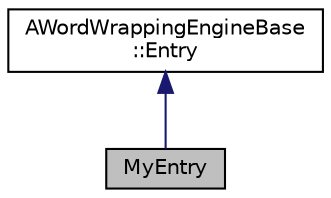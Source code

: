 digraph "MyEntry"
{
 // LATEX_PDF_SIZE
  edge [fontname="Helvetica",fontsize="10",labelfontname="Helvetica",labelfontsize="10"];
  node [fontname="Helvetica",fontsize="10",shape=record];
  Node1 [label="MyEntry",height=0.2,width=0.4,color="black", fillcolor="grey75", style="filled", fontcolor="black",tooltip=" "];
  Node2 -> Node1 [dir="back",color="midnightblue",fontsize="10",style="solid",fontname="Helvetica"];
  Node2 [label="AWordWrappingEngineBase\l::Entry",height=0.2,width=0.4,color="black", fillcolor="white", style="filled",URL="$classAWordWrappingEngineBase_1_1Entry.html",tooltip=" "];
}
